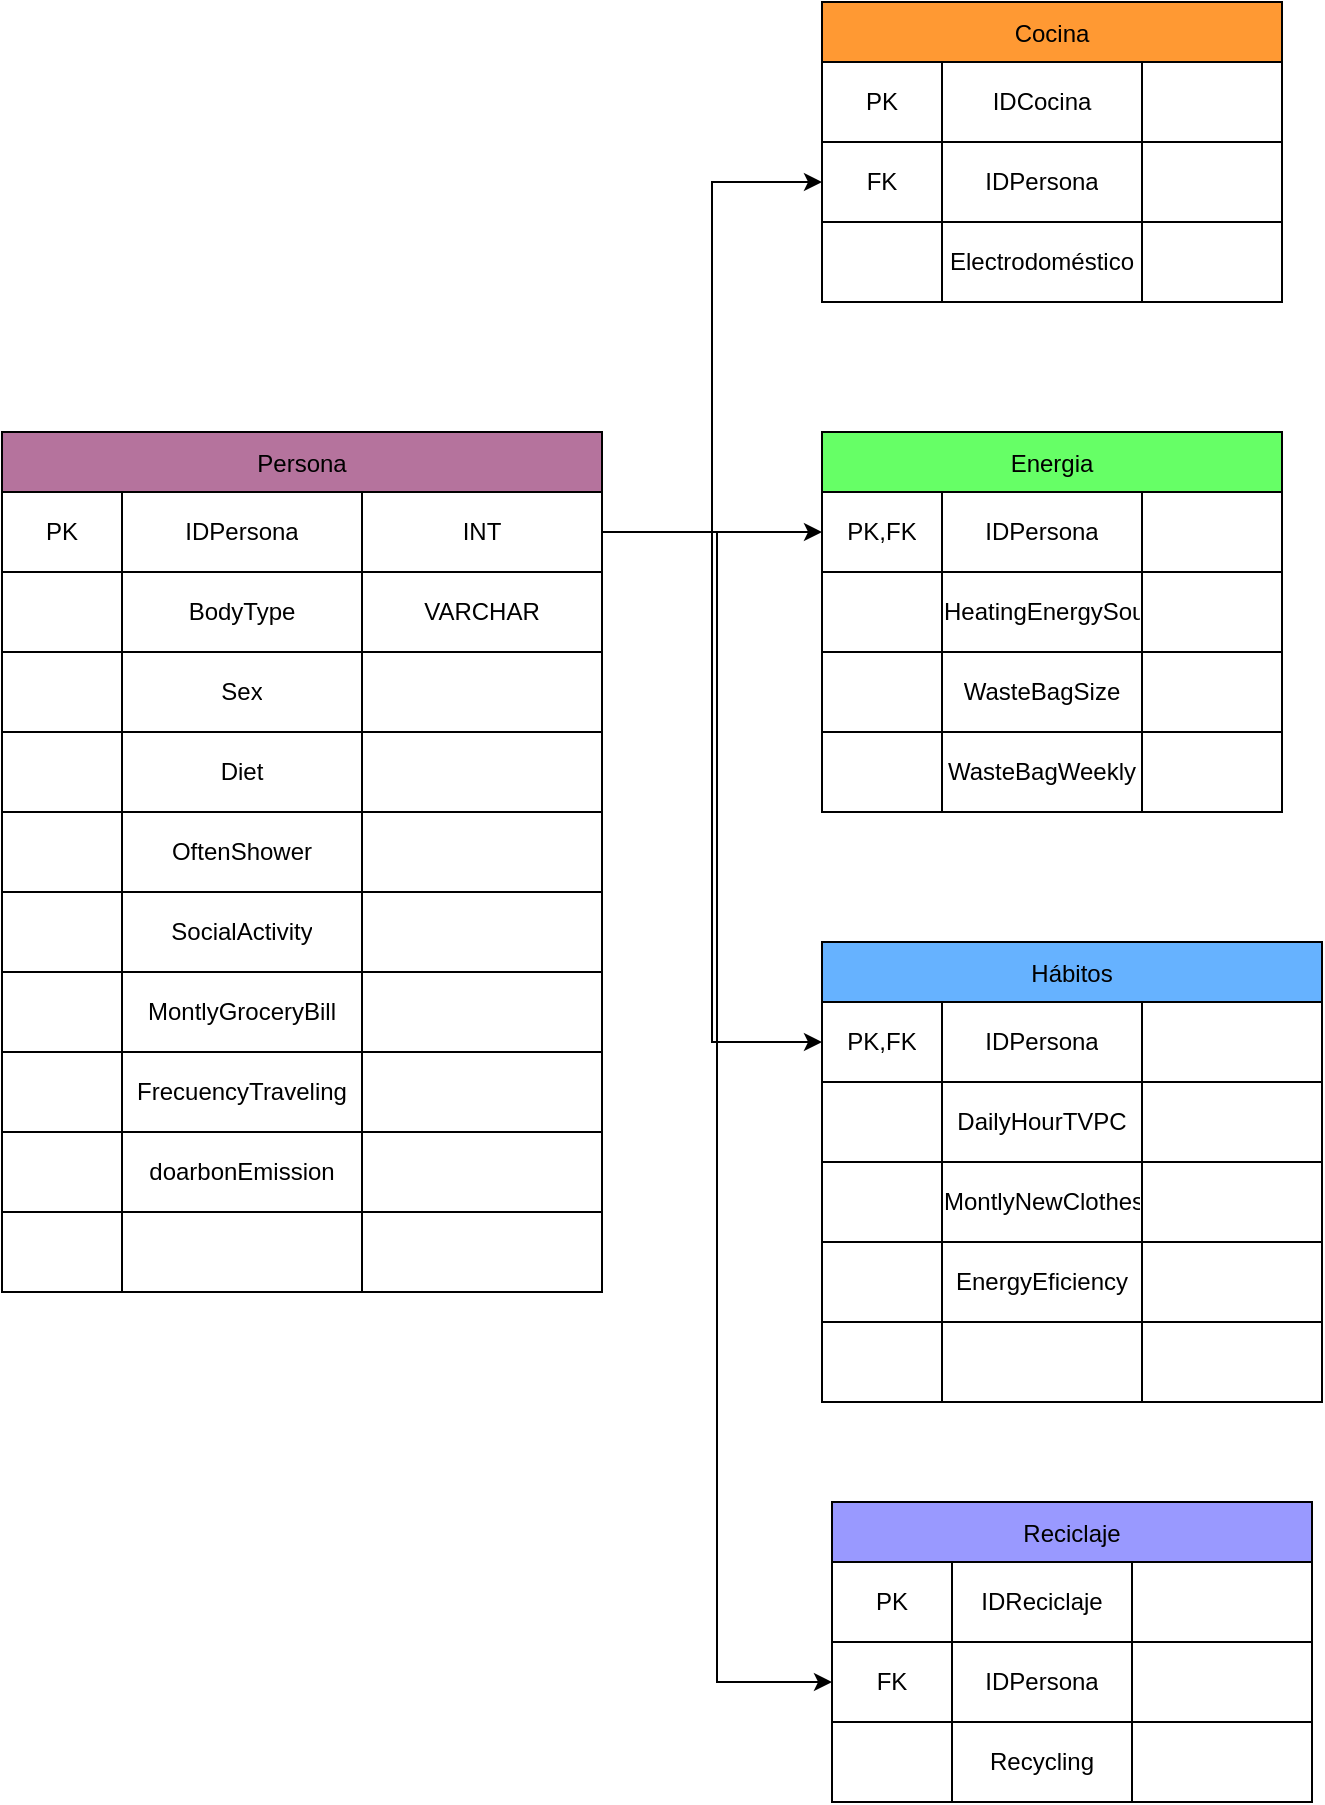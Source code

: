 <mxfile version="24.8.4">
  <diagram name="Page-1" id="e56a1550-8fbb-45ad-956c-1786394a9013">
    <mxGraphModel dx="1050" dy="557" grid="1" gridSize="10" guides="1" tooltips="1" connect="1" arrows="1" fold="1" page="1" pageScale="1" pageWidth="1100" pageHeight="850" background="none" math="0" shadow="0">
      <root>
        <mxCell id="0" />
        <mxCell id="1" parent="0" />
        <mxCell id="qAAjHdVntC_g-5h1axJs-33" value="Persona" style="shape=table;startSize=30;container=1;collapsible=0;childLayout=tableLayout;fillColor=#B5739D;" parent="1" vertex="1">
          <mxGeometry x="70" y="425" width="300" height="430" as="geometry" />
        </mxCell>
        <mxCell id="qAAjHdVntC_g-5h1axJs-34" value="" style="shape=tableRow;horizontal=0;startSize=0;swimlaneHead=0;swimlaneBody=0;strokeColor=inherit;top=0;left=0;bottom=0;right=0;collapsible=0;dropTarget=0;fillColor=none;points=[[0,0.5],[1,0.5]];portConstraint=eastwest;" parent="qAAjHdVntC_g-5h1axJs-33" vertex="1">
          <mxGeometry y="30" width="300" height="40" as="geometry" />
        </mxCell>
        <mxCell id="qAAjHdVntC_g-5h1axJs-35" value="PK" style="shape=partialRectangle;html=1;whiteSpace=wrap;connectable=0;strokeColor=inherit;overflow=hidden;fillColor=none;top=0;left=0;bottom=0;right=0;pointerEvents=1;" parent="qAAjHdVntC_g-5h1axJs-34" vertex="1">
          <mxGeometry width="60" height="40" as="geometry">
            <mxRectangle width="60" height="40" as="alternateBounds" />
          </mxGeometry>
        </mxCell>
        <mxCell id="qAAjHdVntC_g-5h1axJs-36" value="&lt;font style=&quot;vertical-align: inherit;&quot;&gt;&lt;font style=&quot;vertical-align: inherit;&quot;&gt;IDPersona&lt;/font&gt;&lt;/font&gt;" style="shape=partialRectangle;html=1;whiteSpace=wrap;connectable=0;strokeColor=inherit;overflow=hidden;fillColor=none;top=0;left=0;bottom=0;right=0;pointerEvents=1;" parent="qAAjHdVntC_g-5h1axJs-34" vertex="1">
          <mxGeometry x="60" width="120" height="40" as="geometry">
            <mxRectangle width="120" height="40" as="alternateBounds" />
          </mxGeometry>
        </mxCell>
        <mxCell id="qAAjHdVntC_g-5h1axJs-37" value="&lt;font style=&quot;vertical-align: inherit;&quot;&gt;&lt;font style=&quot;vertical-align: inherit;&quot;&gt;INT&lt;/font&gt;&lt;/font&gt;" style="shape=partialRectangle;html=1;whiteSpace=wrap;connectable=0;strokeColor=inherit;overflow=hidden;fillColor=none;top=0;left=0;bottom=0;right=0;pointerEvents=1;" parent="qAAjHdVntC_g-5h1axJs-34" vertex="1">
          <mxGeometry x="180" width="120" height="40" as="geometry">
            <mxRectangle width="120" height="40" as="alternateBounds" />
          </mxGeometry>
        </mxCell>
        <mxCell id="qAAjHdVntC_g-5h1axJs-38" value="" style="shape=tableRow;horizontal=0;startSize=0;swimlaneHead=0;swimlaneBody=0;strokeColor=inherit;top=0;left=0;bottom=0;right=0;collapsible=0;dropTarget=0;fillColor=none;points=[[0,0.5],[1,0.5]];portConstraint=eastwest;" parent="qAAjHdVntC_g-5h1axJs-33" vertex="1">
          <mxGeometry y="70" width="300" height="40" as="geometry" />
        </mxCell>
        <mxCell id="qAAjHdVntC_g-5h1axJs-39" value="" style="shape=partialRectangle;html=1;whiteSpace=wrap;connectable=0;strokeColor=inherit;overflow=hidden;fillColor=none;top=0;left=0;bottom=0;right=0;pointerEvents=1;" parent="qAAjHdVntC_g-5h1axJs-38" vertex="1">
          <mxGeometry width="60" height="40" as="geometry">
            <mxRectangle width="60" height="40" as="alternateBounds" />
          </mxGeometry>
        </mxCell>
        <mxCell id="qAAjHdVntC_g-5h1axJs-40" value="&lt;font style=&quot;vertical-align: inherit;&quot;&gt;&lt;font style=&quot;vertical-align: inherit;&quot;&gt;BodyType&lt;/font&gt;&lt;/font&gt;" style="shape=partialRectangle;html=1;whiteSpace=wrap;connectable=0;strokeColor=inherit;overflow=hidden;fillColor=none;top=0;left=0;bottom=0;right=0;pointerEvents=1;" parent="qAAjHdVntC_g-5h1axJs-38" vertex="1">
          <mxGeometry x="60" width="120" height="40" as="geometry">
            <mxRectangle width="120" height="40" as="alternateBounds" />
          </mxGeometry>
        </mxCell>
        <mxCell id="qAAjHdVntC_g-5h1axJs-41" value="&lt;font style=&quot;vertical-align: inherit;&quot;&gt;&lt;font style=&quot;vertical-align: inherit;&quot;&gt;VARCHAR&lt;/font&gt;&lt;/font&gt;" style="shape=partialRectangle;html=1;whiteSpace=wrap;connectable=0;strokeColor=inherit;overflow=hidden;fillColor=none;top=0;left=0;bottom=0;right=0;pointerEvents=1;" parent="qAAjHdVntC_g-5h1axJs-38" vertex="1">
          <mxGeometry x="180" width="120" height="40" as="geometry">
            <mxRectangle width="120" height="40" as="alternateBounds" />
          </mxGeometry>
        </mxCell>
        <mxCell id="qAAjHdVntC_g-5h1axJs-42" value="" style="shape=tableRow;horizontal=0;startSize=0;swimlaneHead=0;swimlaneBody=0;strokeColor=inherit;top=0;left=0;bottom=0;right=0;collapsible=0;dropTarget=0;fillColor=none;points=[[0,0.5],[1,0.5]];portConstraint=eastwest;" parent="qAAjHdVntC_g-5h1axJs-33" vertex="1">
          <mxGeometry y="110" width="300" height="40" as="geometry" />
        </mxCell>
        <mxCell id="qAAjHdVntC_g-5h1axJs-43" value="" style="shape=partialRectangle;html=1;whiteSpace=wrap;connectable=0;strokeColor=inherit;overflow=hidden;fillColor=none;top=0;left=0;bottom=0;right=0;pointerEvents=1;" parent="qAAjHdVntC_g-5h1axJs-42" vertex="1">
          <mxGeometry width="60" height="40" as="geometry">
            <mxRectangle width="60" height="40" as="alternateBounds" />
          </mxGeometry>
        </mxCell>
        <mxCell id="qAAjHdVntC_g-5h1axJs-44" value="&lt;font style=&quot;vertical-align: inherit;&quot;&gt;&lt;font style=&quot;vertical-align: inherit;&quot;&gt;Sex&lt;/font&gt;&lt;/font&gt;" style="shape=partialRectangle;html=1;whiteSpace=wrap;connectable=0;strokeColor=inherit;overflow=hidden;fillColor=none;top=0;left=0;bottom=0;right=0;pointerEvents=1;" parent="qAAjHdVntC_g-5h1axJs-42" vertex="1">
          <mxGeometry x="60" width="120" height="40" as="geometry">
            <mxRectangle width="120" height="40" as="alternateBounds" />
          </mxGeometry>
        </mxCell>
        <mxCell id="qAAjHdVntC_g-5h1axJs-45" value="" style="shape=partialRectangle;html=1;whiteSpace=wrap;connectable=0;strokeColor=inherit;overflow=hidden;fillColor=none;top=0;left=0;bottom=0;right=0;pointerEvents=1;" parent="qAAjHdVntC_g-5h1axJs-42" vertex="1">
          <mxGeometry x="180" width="120" height="40" as="geometry">
            <mxRectangle width="120" height="40" as="alternateBounds" />
          </mxGeometry>
        </mxCell>
        <mxCell id="qAAjHdVntC_g-5h1axJs-46" value="" style="shape=tableRow;horizontal=0;startSize=0;swimlaneHead=0;swimlaneBody=0;strokeColor=inherit;top=0;left=0;bottom=0;right=0;collapsible=0;dropTarget=0;fillColor=none;points=[[0,0.5],[1,0.5]];portConstraint=eastwest;" parent="qAAjHdVntC_g-5h1axJs-33" vertex="1">
          <mxGeometry y="150" width="300" height="40" as="geometry" />
        </mxCell>
        <mxCell id="qAAjHdVntC_g-5h1axJs-47" value="" style="shape=partialRectangle;html=1;whiteSpace=wrap;connectable=0;strokeColor=inherit;overflow=hidden;fillColor=none;top=0;left=0;bottom=0;right=0;pointerEvents=1;" parent="qAAjHdVntC_g-5h1axJs-46" vertex="1">
          <mxGeometry width="60" height="40" as="geometry">
            <mxRectangle width="60" height="40" as="alternateBounds" />
          </mxGeometry>
        </mxCell>
        <mxCell id="qAAjHdVntC_g-5h1axJs-48" value="&lt;font style=&quot;vertical-align: inherit;&quot;&gt;&lt;font style=&quot;vertical-align: inherit;&quot;&gt;Diet&lt;/font&gt;&lt;/font&gt;" style="shape=partialRectangle;html=1;whiteSpace=wrap;connectable=0;strokeColor=inherit;overflow=hidden;fillColor=none;top=0;left=0;bottom=0;right=0;pointerEvents=1;" parent="qAAjHdVntC_g-5h1axJs-46" vertex="1">
          <mxGeometry x="60" width="120" height="40" as="geometry">
            <mxRectangle width="120" height="40" as="alternateBounds" />
          </mxGeometry>
        </mxCell>
        <mxCell id="qAAjHdVntC_g-5h1axJs-49" value="" style="shape=partialRectangle;html=1;whiteSpace=wrap;connectable=0;strokeColor=inherit;overflow=hidden;fillColor=none;top=0;left=0;bottom=0;right=0;pointerEvents=1;" parent="qAAjHdVntC_g-5h1axJs-46" vertex="1">
          <mxGeometry x="180" width="120" height="40" as="geometry">
            <mxRectangle width="120" height="40" as="alternateBounds" />
          </mxGeometry>
        </mxCell>
        <mxCell id="qAAjHdVntC_g-5h1axJs-50" value="" style="shape=tableRow;horizontal=0;startSize=0;swimlaneHead=0;swimlaneBody=0;strokeColor=inherit;top=0;left=0;bottom=0;right=0;collapsible=0;dropTarget=0;fillColor=none;points=[[0,0.5],[1,0.5]];portConstraint=eastwest;" parent="qAAjHdVntC_g-5h1axJs-33" vertex="1">
          <mxGeometry y="190" width="300" height="40" as="geometry" />
        </mxCell>
        <mxCell id="qAAjHdVntC_g-5h1axJs-51" value="" style="shape=partialRectangle;html=1;whiteSpace=wrap;connectable=0;strokeColor=inherit;overflow=hidden;fillColor=none;top=0;left=0;bottom=0;right=0;pointerEvents=1;" parent="qAAjHdVntC_g-5h1axJs-50" vertex="1">
          <mxGeometry width="60" height="40" as="geometry">
            <mxRectangle width="60" height="40" as="alternateBounds" />
          </mxGeometry>
        </mxCell>
        <mxCell id="qAAjHdVntC_g-5h1axJs-52" value="&lt;font style=&quot;vertical-align: inherit;&quot;&gt;&lt;font style=&quot;vertical-align: inherit;&quot;&gt;OftenShower&lt;/font&gt;&lt;/font&gt;" style="shape=partialRectangle;html=1;whiteSpace=wrap;connectable=0;strokeColor=inherit;overflow=hidden;fillColor=none;top=0;left=0;bottom=0;right=0;pointerEvents=1;" parent="qAAjHdVntC_g-5h1axJs-50" vertex="1">
          <mxGeometry x="60" width="120" height="40" as="geometry">
            <mxRectangle width="120" height="40" as="alternateBounds" />
          </mxGeometry>
        </mxCell>
        <mxCell id="qAAjHdVntC_g-5h1axJs-53" value="" style="shape=partialRectangle;html=1;whiteSpace=wrap;connectable=0;strokeColor=inherit;overflow=hidden;fillColor=none;top=0;left=0;bottom=0;right=0;pointerEvents=1;" parent="qAAjHdVntC_g-5h1axJs-50" vertex="1">
          <mxGeometry x="180" width="120" height="40" as="geometry">
            <mxRectangle width="120" height="40" as="alternateBounds" />
          </mxGeometry>
        </mxCell>
        <mxCell id="qAAjHdVntC_g-5h1axJs-54" value="" style="shape=tableRow;horizontal=0;startSize=0;swimlaneHead=0;swimlaneBody=0;strokeColor=inherit;top=0;left=0;bottom=0;right=0;collapsible=0;dropTarget=0;fillColor=none;points=[[0,0.5],[1,0.5]];portConstraint=eastwest;" parent="qAAjHdVntC_g-5h1axJs-33" vertex="1">
          <mxGeometry y="230" width="300" height="40" as="geometry" />
        </mxCell>
        <mxCell id="qAAjHdVntC_g-5h1axJs-55" value="" style="shape=partialRectangle;html=1;whiteSpace=wrap;connectable=0;strokeColor=inherit;overflow=hidden;fillColor=none;top=0;left=0;bottom=0;right=0;pointerEvents=1;" parent="qAAjHdVntC_g-5h1axJs-54" vertex="1">
          <mxGeometry width="60" height="40" as="geometry">
            <mxRectangle width="60" height="40" as="alternateBounds" />
          </mxGeometry>
        </mxCell>
        <mxCell id="qAAjHdVntC_g-5h1axJs-56" value="&lt;font style=&quot;vertical-align: inherit;&quot;&gt;&lt;font style=&quot;vertical-align: inherit;&quot;&gt;SocialActivity&lt;/font&gt;&lt;/font&gt;" style="shape=partialRectangle;html=1;whiteSpace=wrap;connectable=0;strokeColor=inherit;overflow=hidden;fillColor=none;top=0;left=0;bottom=0;right=0;pointerEvents=1;" parent="qAAjHdVntC_g-5h1axJs-54" vertex="1">
          <mxGeometry x="60" width="120" height="40" as="geometry">
            <mxRectangle width="120" height="40" as="alternateBounds" />
          </mxGeometry>
        </mxCell>
        <mxCell id="qAAjHdVntC_g-5h1axJs-57" value="" style="shape=partialRectangle;html=1;whiteSpace=wrap;connectable=0;strokeColor=inherit;overflow=hidden;fillColor=none;top=0;left=0;bottom=0;right=0;pointerEvents=1;" parent="qAAjHdVntC_g-5h1axJs-54" vertex="1">
          <mxGeometry x="180" width="120" height="40" as="geometry">
            <mxRectangle width="120" height="40" as="alternateBounds" />
          </mxGeometry>
        </mxCell>
        <mxCell id="qAAjHdVntC_g-5h1axJs-58" value="" style="shape=tableRow;horizontal=0;startSize=0;swimlaneHead=0;swimlaneBody=0;strokeColor=inherit;top=0;left=0;bottom=0;right=0;collapsible=0;dropTarget=0;fillColor=none;points=[[0,0.5],[1,0.5]];portConstraint=eastwest;" parent="qAAjHdVntC_g-5h1axJs-33" vertex="1">
          <mxGeometry y="270" width="300" height="40" as="geometry" />
        </mxCell>
        <mxCell id="qAAjHdVntC_g-5h1axJs-59" value="" style="shape=partialRectangle;html=1;whiteSpace=wrap;connectable=0;strokeColor=inherit;overflow=hidden;fillColor=none;top=0;left=0;bottom=0;right=0;pointerEvents=1;" parent="qAAjHdVntC_g-5h1axJs-58" vertex="1">
          <mxGeometry width="60" height="40" as="geometry">
            <mxRectangle width="60" height="40" as="alternateBounds" />
          </mxGeometry>
        </mxCell>
        <mxCell id="qAAjHdVntC_g-5h1axJs-60" value="&lt;font style=&quot;vertical-align: inherit;&quot;&gt;&lt;font style=&quot;vertical-align: inherit;&quot;&gt;MontlyGroceryBill&lt;/font&gt;&lt;/font&gt;" style="shape=partialRectangle;html=1;whiteSpace=wrap;connectable=0;strokeColor=inherit;overflow=hidden;fillColor=none;top=0;left=0;bottom=0;right=0;pointerEvents=1;" parent="qAAjHdVntC_g-5h1axJs-58" vertex="1">
          <mxGeometry x="60" width="120" height="40" as="geometry">
            <mxRectangle width="120" height="40" as="alternateBounds" />
          </mxGeometry>
        </mxCell>
        <mxCell id="qAAjHdVntC_g-5h1axJs-61" value="" style="shape=partialRectangle;html=1;whiteSpace=wrap;connectable=0;strokeColor=inherit;overflow=hidden;fillColor=none;top=0;left=0;bottom=0;right=0;pointerEvents=1;" parent="qAAjHdVntC_g-5h1axJs-58" vertex="1">
          <mxGeometry x="180" width="120" height="40" as="geometry">
            <mxRectangle width="120" height="40" as="alternateBounds" />
          </mxGeometry>
        </mxCell>
        <mxCell id="qAAjHdVntC_g-5h1axJs-62" value="" style="shape=tableRow;horizontal=0;startSize=0;swimlaneHead=0;swimlaneBody=0;strokeColor=inherit;top=0;left=0;bottom=0;right=0;collapsible=0;dropTarget=0;fillColor=none;points=[[0,0.5],[1,0.5]];portConstraint=eastwest;" parent="qAAjHdVntC_g-5h1axJs-33" vertex="1">
          <mxGeometry y="310" width="300" height="40" as="geometry" />
        </mxCell>
        <mxCell id="qAAjHdVntC_g-5h1axJs-63" value="" style="shape=partialRectangle;html=1;whiteSpace=wrap;connectable=0;strokeColor=inherit;overflow=hidden;fillColor=none;top=0;left=0;bottom=0;right=0;pointerEvents=1;" parent="qAAjHdVntC_g-5h1axJs-62" vertex="1">
          <mxGeometry width="60" height="40" as="geometry">
            <mxRectangle width="60" height="40" as="alternateBounds" />
          </mxGeometry>
        </mxCell>
        <mxCell id="qAAjHdVntC_g-5h1axJs-64" value="&lt;font style=&quot;vertical-align: inherit;&quot;&gt;&lt;font style=&quot;vertical-align: inherit;&quot;&gt;FrecuencyTraveling&lt;/font&gt;&lt;/font&gt;" style="shape=partialRectangle;html=1;whiteSpace=wrap;connectable=0;strokeColor=inherit;overflow=hidden;fillColor=none;top=0;left=0;bottom=0;right=0;pointerEvents=1;" parent="qAAjHdVntC_g-5h1axJs-62" vertex="1">
          <mxGeometry x="60" width="120" height="40" as="geometry">
            <mxRectangle width="120" height="40" as="alternateBounds" />
          </mxGeometry>
        </mxCell>
        <mxCell id="qAAjHdVntC_g-5h1axJs-65" value="" style="shape=partialRectangle;html=1;whiteSpace=wrap;connectable=0;strokeColor=inherit;overflow=hidden;fillColor=none;top=0;left=0;bottom=0;right=0;pointerEvents=1;" parent="qAAjHdVntC_g-5h1axJs-62" vertex="1">
          <mxGeometry x="180" width="120" height="40" as="geometry">
            <mxRectangle width="120" height="40" as="alternateBounds" />
          </mxGeometry>
        </mxCell>
        <mxCell id="qAAjHdVntC_g-5h1axJs-66" value="" style="shape=tableRow;horizontal=0;startSize=0;swimlaneHead=0;swimlaneBody=0;strokeColor=inherit;top=0;left=0;bottom=0;right=0;collapsible=0;dropTarget=0;fillColor=none;points=[[0,0.5],[1,0.5]];portConstraint=eastwest;" parent="qAAjHdVntC_g-5h1axJs-33" vertex="1">
          <mxGeometry y="350" width="300" height="40" as="geometry" />
        </mxCell>
        <mxCell id="qAAjHdVntC_g-5h1axJs-67" value="" style="shape=partialRectangle;html=1;whiteSpace=wrap;connectable=0;strokeColor=inherit;overflow=hidden;fillColor=none;top=0;left=0;bottom=0;right=0;pointerEvents=1;" parent="qAAjHdVntC_g-5h1axJs-66" vertex="1">
          <mxGeometry width="60" height="40" as="geometry">
            <mxRectangle width="60" height="40" as="alternateBounds" />
          </mxGeometry>
        </mxCell>
        <mxCell id="qAAjHdVntC_g-5h1axJs-68" value="&lt;font style=&quot;vertical-align: inherit;&quot;&gt;&lt;font style=&quot;vertical-align: inherit;&quot;&gt;doarbonEmission&lt;/font&gt;&lt;/font&gt;" style="shape=partialRectangle;html=1;whiteSpace=wrap;connectable=0;strokeColor=inherit;overflow=hidden;fillColor=none;top=0;left=0;bottom=0;right=0;pointerEvents=1;" parent="qAAjHdVntC_g-5h1axJs-66" vertex="1">
          <mxGeometry x="60" width="120" height="40" as="geometry">
            <mxRectangle width="120" height="40" as="alternateBounds" />
          </mxGeometry>
        </mxCell>
        <mxCell id="qAAjHdVntC_g-5h1axJs-69" value="" style="shape=partialRectangle;html=1;whiteSpace=wrap;connectable=0;strokeColor=inherit;overflow=hidden;fillColor=none;top=0;left=0;bottom=0;right=0;pointerEvents=1;" parent="qAAjHdVntC_g-5h1axJs-66" vertex="1">
          <mxGeometry x="180" width="120" height="40" as="geometry">
            <mxRectangle width="120" height="40" as="alternateBounds" />
          </mxGeometry>
        </mxCell>
        <mxCell id="qAAjHdVntC_g-5h1axJs-70" value="" style="shape=tableRow;horizontal=0;startSize=0;swimlaneHead=0;swimlaneBody=0;strokeColor=inherit;top=0;left=0;bottom=0;right=0;collapsible=0;dropTarget=0;fillColor=none;points=[[0,0.5],[1,0.5]];portConstraint=eastwest;" parent="qAAjHdVntC_g-5h1axJs-33" vertex="1">
          <mxGeometry y="390" width="300" height="40" as="geometry" />
        </mxCell>
        <mxCell id="qAAjHdVntC_g-5h1axJs-71" value="" style="shape=partialRectangle;html=1;whiteSpace=wrap;connectable=0;strokeColor=inherit;overflow=hidden;fillColor=none;top=0;left=0;bottom=0;right=0;pointerEvents=1;" parent="qAAjHdVntC_g-5h1axJs-70" vertex="1">
          <mxGeometry width="60" height="40" as="geometry">
            <mxRectangle width="60" height="40" as="alternateBounds" />
          </mxGeometry>
        </mxCell>
        <mxCell id="qAAjHdVntC_g-5h1axJs-72" value="" style="shape=partialRectangle;html=1;whiteSpace=wrap;connectable=0;strokeColor=inherit;overflow=hidden;fillColor=none;top=0;left=0;bottom=0;right=0;pointerEvents=1;" parent="qAAjHdVntC_g-5h1axJs-70" vertex="1">
          <mxGeometry x="60" width="120" height="40" as="geometry">
            <mxRectangle width="120" height="40" as="alternateBounds" />
          </mxGeometry>
        </mxCell>
        <mxCell id="qAAjHdVntC_g-5h1axJs-73" value="" style="shape=partialRectangle;html=1;whiteSpace=wrap;connectable=0;strokeColor=inherit;overflow=hidden;fillColor=none;top=0;left=0;bottom=0;right=0;pointerEvents=1;" parent="qAAjHdVntC_g-5h1axJs-70" vertex="1">
          <mxGeometry x="180" width="120" height="40" as="geometry">
            <mxRectangle width="120" height="40" as="alternateBounds" />
          </mxGeometry>
        </mxCell>
        <mxCell id="qAAjHdVntC_g-5h1axJs-87" value="Cocina" style="shape=table;startSize=30;container=1;collapsible=0;childLayout=tableLayout;fillColor=#FF9933;" parent="1" vertex="1">
          <mxGeometry x="480" y="210" width="230" height="150" as="geometry" />
        </mxCell>
        <mxCell id="qAAjHdVntC_g-5h1axJs-88" value="" style="shape=tableRow;horizontal=0;startSize=0;swimlaneHead=0;swimlaneBody=0;strokeColor=inherit;top=0;left=0;bottom=0;right=0;collapsible=0;dropTarget=0;fillColor=none;points=[[0,0.5],[1,0.5]];portConstraint=eastwest;" parent="qAAjHdVntC_g-5h1axJs-87" vertex="1">
          <mxGeometry y="30" width="230" height="40" as="geometry" />
        </mxCell>
        <mxCell id="qAAjHdVntC_g-5h1axJs-89" value="PK" style="shape=partialRectangle;html=1;whiteSpace=wrap;connectable=0;strokeColor=inherit;overflow=hidden;fillColor=none;top=0;left=0;bottom=0;right=0;pointerEvents=1;" parent="qAAjHdVntC_g-5h1axJs-88" vertex="1">
          <mxGeometry width="60" height="40" as="geometry">
            <mxRectangle width="60" height="40" as="alternateBounds" />
          </mxGeometry>
        </mxCell>
        <mxCell id="qAAjHdVntC_g-5h1axJs-90" value="&lt;font style=&quot;vertical-align: inherit;&quot;&gt;&lt;font style=&quot;vertical-align: inherit;&quot;&gt;IDCocina&lt;/font&gt;&lt;/font&gt;" style="shape=partialRectangle;html=1;whiteSpace=wrap;connectable=0;strokeColor=inherit;overflow=hidden;fillColor=none;top=0;left=0;bottom=0;right=0;pointerEvents=1;" parent="qAAjHdVntC_g-5h1axJs-88" vertex="1">
          <mxGeometry x="60" width="100" height="40" as="geometry">
            <mxRectangle width="100" height="40" as="alternateBounds" />
          </mxGeometry>
        </mxCell>
        <mxCell id="qAAjHdVntC_g-5h1axJs-91" value="" style="shape=partialRectangle;html=1;whiteSpace=wrap;connectable=0;strokeColor=inherit;overflow=hidden;fillColor=none;top=0;left=0;bottom=0;right=0;pointerEvents=1;" parent="qAAjHdVntC_g-5h1axJs-88" vertex="1">
          <mxGeometry x="160" width="70" height="40" as="geometry">
            <mxRectangle width="70" height="40" as="alternateBounds" />
          </mxGeometry>
        </mxCell>
        <mxCell id="qAAjHdVntC_g-5h1axJs-92" value="" style="shape=tableRow;horizontal=0;startSize=0;swimlaneHead=0;swimlaneBody=0;strokeColor=inherit;top=0;left=0;bottom=0;right=0;collapsible=0;dropTarget=0;fillColor=none;points=[[0,0.5],[1,0.5]];portConstraint=eastwest;" parent="qAAjHdVntC_g-5h1axJs-87" vertex="1">
          <mxGeometry y="70" width="230" height="40" as="geometry" />
        </mxCell>
        <mxCell id="qAAjHdVntC_g-5h1axJs-93" value="FK" style="shape=partialRectangle;html=1;whiteSpace=wrap;connectable=0;strokeColor=inherit;overflow=hidden;fillColor=none;top=0;left=0;bottom=0;right=0;pointerEvents=1;" parent="qAAjHdVntC_g-5h1axJs-92" vertex="1">
          <mxGeometry width="60" height="40" as="geometry">
            <mxRectangle width="60" height="40" as="alternateBounds" />
          </mxGeometry>
        </mxCell>
        <mxCell id="qAAjHdVntC_g-5h1axJs-94" value="&lt;font style=&quot;vertical-align: inherit;&quot;&gt;&lt;font style=&quot;vertical-align: inherit;&quot;&gt;IDPersona&lt;/font&gt;&lt;/font&gt;" style="shape=partialRectangle;html=1;whiteSpace=wrap;connectable=0;strokeColor=inherit;overflow=hidden;fillColor=none;top=0;left=0;bottom=0;right=0;pointerEvents=1;" parent="qAAjHdVntC_g-5h1axJs-92" vertex="1">
          <mxGeometry x="60" width="100" height="40" as="geometry">
            <mxRectangle width="100" height="40" as="alternateBounds" />
          </mxGeometry>
        </mxCell>
        <mxCell id="qAAjHdVntC_g-5h1axJs-95" value="" style="shape=partialRectangle;html=1;whiteSpace=wrap;connectable=0;strokeColor=inherit;overflow=hidden;fillColor=none;top=0;left=0;bottom=0;right=0;pointerEvents=1;" parent="qAAjHdVntC_g-5h1axJs-92" vertex="1">
          <mxGeometry x="160" width="70" height="40" as="geometry">
            <mxRectangle width="70" height="40" as="alternateBounds" />
          </mxGeometry>
        </mxCell>
        <mxCell id="qAAjHdVntC_g-5h1axJs-96" value="" style="shape=tableRow;horizontal=0;startSize=0;swimlaneHead=0;swimlaneBody=0;strokeColor=inherit;top=0;left=0;bottom=0;right=0;collapsible=0;dropTarget=0;fillColor=none;points=[[0,0.5],[1,0.5]];portConstraint=eastwest;" parent="qAAjHdVntC_g-5h1axJs-87" vertex="1">
          <mxGeometry y="110" width="230" height="40" as="geometry" />
        </mxCell>
        <mxCell id="qAAjHdVntC_g-5h1axJs-97" value="" style="shape=partialRectangle;html=1;whiteSpace=wrap;connectable=0;strokeColor=inherit;overflow=hidden;fillColor=none;top=0;left=0;bottom=0;right=0;pointerEvents=1;" parent="qAAjHdVntC_g-5h1axJs-96" vertex="1">
          <mxGeometry width="60" height="40" as="geometry">
            <mxRectangle width="60" height="40" as="alternateBounds" />
          </mxGeometry>
        </mxCell>
        <mxCell id="qAAjHdVntC_g-5h1axJs-98" value="&lt;font style=&quot;vertical-align: inherit;&quot;&gt;&lt;font style=&quot;vertical-align: inherit;&quot;&gt;Electrodoméstico&lt;/font&gt;&lt;/font&gt;" style="shape=partialRectangle;html=1;whiteSpace=wrap;connectable=0;strokeColor=inherit;overflow=hidden;fillColor=none;top=0;left=0;bottom=0;right=0;pointerEvents=1;" parent="qAAjHdVntC_g-5h1axJs-96" vertex="1">
          <mxGeometry x="60" width="100" height="40" as="geometry">
            <mxRectangle width="100" height="40" as="alternateBounds" />
          </mxGeometry>
        </mxCell>
        <mxCell id="qAAjHdVntC_g-5h1axJs-99" value="" style="shape=partialRectangle;html=1;whiteSpace=wrap;connectable=0;strokeColor=inherit;overflow=hidden;fillColor=none;top=0;left=0;bottom=0;right=0;pointerEvents=1;" parent="qAAjHdVntC_g-5h1axJs-96" vertex="1">
          <mxGeometry x="160" width="70" height="40" as="geometry">
            <mxRectangle width="70" height="40" as="alternateBounds" />
          </mxGeometry>
        </mxCell>
        <mxCell id="qAAjHdVntC_g-5h1axJs-117" value="Energia" style="shape=table;startSize=30;container=1;collapsible=0;childLayout=tableLayout;fillColor=#66FF66;" parent="1" vertex="1">
          <mxGeometry x="480" y="425" width="230" height="190" as="geometry" />
        </mxCell>
        <mxCell id="qAAjHdVntC_g-5h1axJs-118" value="" style="shape=tableRow;horizontal=0;startSize=0;swimlaneHead=0;swimlaneBody=0;strokeColor=inherit;top=0;left=0;bottom=0;right=0;collapsible=0;dropTarget=0;fillColor=none;points=[[0,0.5],[1,0.5]];portConstraint=eastwest;" parent="qAAjHdVntC_g-5h1axJs-117" vertex="1">
          <mxGeometry y="30" width="230" height="40" as="geometry" />
        </mxCell>
        <mxCell id="qAAjHdVntC_g-5h1axJs-119" value="PK,FK" style="shape=partialRectangle;html=1;whiteSpace=wrap;connectable=0;strokeColor=inherit;overflow=hidden;fillColor=none;top=0;left=0;bottom=0;right=0;pointerEvents=1;" parent="qAAjHdVntC_g-5h1axJs-118" vertex="1">
          <mxGeometry width="60" height="40" as="geometry">
            <mxRectangle width="60" height="40" as="alternateBounds" />
          </mxGeometry>
        </mxCell>
        <mxCell id="qAAjHdVntC_g-5h1axJs-120" value="IDPersona" style="shape=partialRectangle;html=1;whiteSpace=wrap;connectable=0;strokeColor=inherit;overflow=hidden;fillColor=none;top=0;left=0;bottom=0;right=0;pointerEvents=1;" parent="qAAjHdVntC_g-5h1axJs-118" vertex="1">
          <mxGeometry x="60" width="100" height="40" as="geometry">
            <mxRectangle width="100" height="40" as="alternateBounds" />
          </mxGeometry>
        </mxCell>
        <mxCell id="qAAjHdVntC_g-5h1axJs-121" value="" style="shape=partialRectangle;html=1;whiteSpace=wrap;connectable=0;strokeColor=inherit;overflow=hidden;fillColor=none;top=0;left=0;bottom=0;right=0;pointerEvents=1;" parent="qAAjHdVntC_g-5h1axJs-118" vertex="1">
          <mxGeometry x="160" width="70" height="40" as="geometry">
            <mxRectangle width="70" height="40" as="alternateBounds" />
          </mxGeometry>
        </mxCell>
        <mxCell id="qAAjHdVntC_g-5h1axJs-122" value="" style="shape=tableRow;horizontal=0;startSize=0;swimlaneHead=0;swimlaneBody=0;strokeColor=inherit;top=0;left=0;bottom=0;right=0;collapsible=0;dropTarget=0;fillColor=none;points=[[0,0.5],[1,0.5]];portConstraint=eastwest;" parent="qAAjHdVntC_g-5h1axJs-117" vertex="1">
          <mxGeometry y="70" width="230" height="40" as="geometry" />
        </mxCell>
        <mxCell id="qAAjHdVntC_g-5h1axJs-123" value="" style="shape=partialRectangle;html=1;whiteSpace=wrap;connectable=0;strokeColor=inherit;overflow=hidden;fillColor=none;top=0;left=0;bottom=0;right=0;pointerEvents=1;" parent="qAAjHdVntC_g-5h1axJs-122" vertex="1">
          <mxGeometry width="60" height="40" as="geometry">
            <mxRectangle width="60" height="40" as="alternateBounds" />
          </mxGeometry>
        </mxCell>
        <mxCell id="qAAjHdVntC_g-5h1axJs-124" value="HeatingEnergySource" style="shape=partialRectangle;html=1;whiteSpace=wrap;connectable=0;strokeColor=inherit;overflow=hidden;fillColor=none;top=0;left=0;bottom=0;right=0;pointerEvents=1;" parent="qAAjHdVntC_g-5h1axJs-122" vertex="1">
          <mxGeometry x="60" width="100" height="40" as="geometry">
            <mxRectangle width="100" height="40" as="alternateBounds" />
          </mxGeometry>
        </mxCell>
        <mxCell id="qAAjHdVntC_g-5h1axJs-125" value="" style="shape=partialRectangle;html=1;whiteSpace=wrap;connectable=0;strokeColor=inherit;overflow=hidden;fillColor=none;top=0;left=0;bottom=0;right=0;pointerEvents=1;" parent="qAAjHdVntC_g-5h1axJs-122" vertex="1">
          <mxGeometry x="160" width="70" height="40" as="geometry">
            <mxRectangle width="70" height="40" as="alternateBounds" />
          </mxGeometry>
        </mxCell>
        <mxCell id="qAAjHdVntC_g-5h1axJs-126" value="" style="shape=tableRow;horizontal=0;startSize=0;swimlaneHead=0;swimlaneBody=0;strokeColor=inherit;top=0;left=0;bottom=0;right=0;collapsible=0;dropTarget=0;fillColor=none;points=[[0,0.5],[1,0.5]];portConstraint=eastwest;" parent="qAAjHdVntC_g-5h1axJs-117" vertex="1">
          <mxGeometry y="110" width="230" height="40" as="geometry" />
        </mxCell>
        <mxCell id="qAAjHdVntC_g-5h1axJs-127" value="" style="shape=partialRectangle;html=1;whiteSpace=wrap;connectable=0;strokeColor=inherit;overflow=hidden;fillColor=none;top=0;left=0;bottom=0;right=0;pointerEvents=1;" parent="qAAjHdVntC_g-5h1axJs-126" vertex="1">
          <mxGeometry width="60" height="40" as="geometry">
            <mxRectangle width="60" height="40" as="alternateBounds" />
          </mxGeometry>
        </mxCell>
        <mxCell id="qAAjHdVntC_g-5h1axJs-128" value="WasteBagSize" style="shape=partialRectangle;html=1;whiteSpace=wrap;connectable=0;strokeColor=inherit;overflow=hidden;fillColor=none;top=0;left=0;bottom=0;right=0;pointerEvents=1;" parent="qAAjHdVntC_g-5h1axJs-126" vertex="1">
          <mxGeometry x="60" width="100" height="40" as="geometry">
            <mxRectangle width="100" height="40" as="alternateBounds" />
          </mxGeometry>
        </mxCell>
        <mxCell id="qAAjHdVntC_g-5h1axJs-129" value="" style="shape=partialRectangle;html=1;whiteSpace=wrap;connectable=0;strokeColor=inherit;overflow=hidden;fillColor=none;top=0;left=0;bottom=0;right=0;pointerEvents=1;" parent="qAAjHdVntC_g-5h1axJs-126" vertex="1">
          <mxGeometry x="160" width="70" height="40" as="geometry">
            <mxRectangle width="70" height="40" as="alternateBounds" />
          </mxGeometry>
        </mxCell>
        <mxCell id="qAAjHdVntC_g-5h1axJs-130" value="" style="shape=tableRow;horizontal=0;startSize=0;swimlaneHead=0;swimlaneBody=0;strokeColor=inherit;top=0;left=0;bottom=0;right=0;collapsible=0;dropTarget=0;fillColor=none;points=[[0,0.5],[1,0.5]];portConstraint=eastwest;" parent="qAAjHdVntC_g-5h1axJs-117" vertex="1">
          <mxGeometry y="150" width="230" height="40" as="geometry" />
        </mxCell>
        <mxCell id="qAAjHdVntC_g-5h1axJs-131" value="" style="shape=partialRectangle;html=1;whiteSpace=wrap;connectable=0;strokeColor=inherit;overflow=hidden;fillColor=none;top=0;left=0;bottom=0;right=0;pointerEvents=1;" parent="qAAjHdVntC_g-5h1axJs-130" vertex="1">
          <mxGeometry width="60" height="40" as="geometry">
            <mxRectangle width="60" height="40" as="alternateBounds" />
          </mxGeometry>
        </mxCell>
        <mxCell id="qAAjHdVntC_g-5h1axJs-132" value="WasteBagWeekly" style="shape=partialRectangle;html=1;whiteSpace=wrap;connectable=0;strokeColor=inherit;overflow=hidden;fillColor=none;top=0;left=0;bottom=0;right=0;pointerEvents=1;" parent="qAAjHdVntC_g-5h1axJs-130" vertex="1">
          <mxGeometry x="60" width="100" height="40" as="geometry">
            <mxRectangle width="100" height="40" as="alternateBounds" />
          </mxGeometry>
        </mxCell>
        <mxCell id="qAAjHdVntC_g-5h1axJs-133" value="" style="shape=partialRectangle;html=1;whiteSpace=wrap;connectable=0;strokeColor=inherit;overflow=hidden;fillColor=none;top=0;left=0;bottom=0;right=0;pointerEvents=1;" parent="qAAjHdVntC_g-5h1axJs-130" vertex="1">
          <mxGeometry x="160" width="70" height="40" as="geometry">
            <mxRectangle width="70" height="40" as="alternateBounds" />
          </mxGeometry>
        </mxCell>
        <mxCell id="qAAjHdVntC_g-5h1axJs-134" value="Hábitos" style="shape=table;startSize=30;container=1;collapsible=0;childLayout=tableLayout;fillColor=#66B2FF;" parent="1" vertex="1">
          <mxGeometry x="480" y="680" width="250" height="230" as="geometry" />
        </mxCell>
        <mxCell id="qAAjHdVntC_g-5h1axJs-135" value="" style="shape=tableRow;horizontal=0;startSize=0;swimlaneHead=0;swimlaneBody=0;strokeColor=inherit;top=0;left=0;bottom=0;right=0;collapsible=0;dropTarget=0;fillColor=none;points=[[0,0.5],[1,0.5]];portConstraint=eastwest;" parent="qAAjHdVntC_g-5h1axJs-134" vertex="1">
          <mxGeometry y="30" width="250" height="40" as="geometry" />
        </mxCell>
        <mxCell id="qAAjHdVntC_g-5h1axJs-136" value="PK,FK" style="shape=partialRectangle;html=1;whiteSpace=wrap;connectable=0;strokeColor=inherit;overflow=hidden;fillColor=none;top=0;left=0;bottom=0;right=0;pointerEvents=1;" parent="qAAjHdVntC_g-5h1axJs-135" vertex="1">
          <mxGeometry width="60" height="40" as="geometry">
            <mxRectangle width="60" height="40" as="alternateBounds" />
          </mxGeometry>
        </mxCell>
        <mxCell id="qAAjHdVntC_g-5h1axJs-137" value="IDPersona" style="shape=partialRectangle;html=1;whiteSpace=wrap;connectable=0;strokeColor=inherit;overflow=hidden;fillColor=none;top=0;left=0;bottom=0;right=0;pointerEvents=1;" parent="qAAjHdVntC_g-5h1axJs-135" vertex="1">
          <mxGeometry x="60" width="100" height="40" as="geometry">
            <mxRectangle width="100" height="40" as="alternateBounds" />
          </mxGeometry>
        </mxCell>
        <mxCell id="qAAjHdVntC_g-5h1axJs-138" value="" style="shape=partialRectangle;html=1;whiteSpace=wrap;connectable=0;strokeColor=inherit;overflow=hidden;fillColor=none;top=0;left=0;bottom=0;right=0;pointerEvents=1;" parent="qAAjHdVntC_g-5h1axJs-135" vertex="1">
          <mxGeometry x="160" width="90" height="40" as="geometry">
            <mxRectangle width="90" height="40" as="alternateBounds" />
          </mxGeometry>
        </mxCell>
        <mxCell id="qAAjHdVntC_g-5h1axJs-139" value="" style="shape=tableRow;horizontal=0;startSize=0;swimlaneHead=0;swimlaneBody=0;strokeColor=inherit;top=0;left=0;bottom=0;right=0;collapsible=0;dropTarget=0;fillColor=none;points=[[0,0.5],[1,0.5]];portConstraint=eastwest;" parent="qAAjHdVntC_g-5h1axJs-134" vertex="1">
          <mxGeometry y="70" width="250" height="40" as="geometry" />
        </mxCell>
        <mxCell id="qAAjHdVntC_g-5h1axJs-140" value="" style="shape=partialRectangle;html=1;whiteSpace=wrap;connectable=0;strokeColor=inherit;overflow=hidden;fillColor=none;top=0;left=0;bottom=0;right=0;pointerEvents=1;" parent="qAAjHdVntC_g-5h1axJs-139" vertex="1">
          <mxGeometry width="60" height="40" as="geometry">
            <mxRectangle width="60" height="40" as="alternateBounds" />
          </mxGeometry>
        </mxCell>
        <mxCell id="qAAjHdVntC_g-5h1axJs-141" value="DailyHourTVPC" style="shape=partialRectangle;html=1;whiteSpace=wrap;connectable=0;strokeColor=inherit;overflow=hidden;fillColor=none;top=0;left=0;bottom=0;right=0;pointerEvents=1;" parent="qAAjHdVntC_g-5h1axJs-139" vertex="1">
          <mxGeometry x="60" width="100" height="40" as="geometry">
            <mxRectangle width="100" height="40" as="alternateBounds" />
          </mxGeometry>
        </mxCell>
        <mxCell id="qAAjHdVntC_g-5h1axJs-142" value="" style="shape=partialRectangle;html=1;whiteSpace=wrap;connectable=0;strokeColor=inherit;overflow=hidden;fillColor=none;top=0;left=0;bottom=0;right=0;pointerEvents=1;" parent="qAAjHdVntC_g-5h1axJs-139" vertex="1">
          <mxGeometry x="160" width="90" height="40" as="geometry">
            <mxRectangle width="90" height="40" as="alternateBounds" />
          </mxGeometry>
        </mxCell>
        <mxCell id="qAAjHdVntC_g-5h1axJs-143" value="" style="shape=tableRow;horizontal=0;startSize=0;swimlaneHead=0;swimlaneBody=0;strokeColor=inherit;top=0;left=0;bottom=0;right=0;collapsible=0;dropTarget=0;fillColor=none;points=[[0,0.5],[1,0.5]];portConstraint=eastwest;" parent="qAAjHdVntC_g-5h1axJs-134" vertex="1">
          <mxGeometry y="110" width="250" height="40" as="geometry" />
        </mxCell>
        <mxCell id="qAAjHdVntC_g-5h1axJs-144" value="" style="shape=partialRectangle;html=1;whiteSpace=wrap;connectable=0;strokeColor=inherit;overflow=hidden;fillColor=none;top=0;left=0;bottom=0;right=0;pointerEvents=1;" parent="qAAjHdVntC_g-5h1axJs-143" vertex="1">
          <mxGeometry width="60" height="40" as="geometry">
            <mxRectangle width="60" height="40" as="alternateBounds" />
          </mxGeometry>
        </mxCell>
        <mxCell id="qAAjHdVntC_g-5h1axJs-145" value="MontlyNewClothes" style="shape=partialRectangle;html=1;whiteSpace=wrap;connectable=0;strokeColor=inherit;overflow=hidden;fillColor=none;top=0;left=0;bottom=0;right=0;pointerEvents=1;" parent="qAAjHdVntC_g-5h1axJs-143" vertex="1">
          <mxGeometry x="60" width="100" height="40" as="geometry">
            <mxRectangle width="100" height="40" as="alternateBounds" />
          </mxGeometry>
        </mxCell>
        <mxCell id="qAAjHdVntC_g-5h1axJs-146" value="" style="shape=partialRectangle;html=1;whiteSpace=wrap;connectable=0;strokeColor=inherit;overflow=hidden;fillColor=none;top=0;left=0;bottom=0;right=0;pointerEvents=1;" parent="qAAjHdVntC_g-5h1axJs-143" vertex="1">
          <mxGeometry x="160" width="90" height="40" as="geometry">
            <mxRectangle width="90" height="40" as="alternateBounds" />
          </mxGeometry>
        </mxCell>
        <mxCell id="qAAjHdVntC_g-5h1axJs-147" value="" style="shape=tableRow;horizontal=0;startSize=0;swimlaneHead=0;swimlaneBody=0;strokeColor=inherit;top=0;left=0;bottom=0;right=0;collapsible=0;dropTarget=0;fillColor=none;points=[[0,0.5],[1,0.5]];portConstraint=eastwest;" parent="qAAjHdVntC_g-5h1axJs-134" vertex="1">
          <mxGeometry y="150" width="250" height="40" as="geometry" />
        </mxCell>
        <mxCell id="qAAjHdVntC_g-5h1axJs-148" value="" style="shape=partialRectangle;html=1;whiteSpace=wrap;connectable=0;strokeColor=inherit;overflow=hidden;fillColor=none;top=0;left=0;bottom=0;right=0;pointerEvents=1;" parent="qAAjHdVntC_g-5h1axJs-147" vertex="1">
          <mxGeometry width="60" height="40" as="geometry">
            <mxRectangle width="60" height="40" as="alternateBounds" />
          </mxGeometry>
        </mxCell>
        <mxCell id="qAAjHdVntC_g-5h1axJs-149" value="EnergyEficiency" style="shape=partialRectangle;html=1;whiteSpace=wrap;connectable=0;strokeColor=inherit;overflow=hidden;fillColor=none;top=0;left=0;bottom=0;right=0;pointerEvents=1;" parent="qAAjHdVntC_g-5h1axJs-147" vertex="1">
          <mxGeometry x="60" width="100" height="40" as="geometry">
            <mxRectangle width="100" height="40" as="alternateBounds" />
          </mxGeometry>
        </mxCell>
        <mxCell id="qAAjHdVntC_g-5h1axJs-150" value="" style="shape=partialRectangle;html=1;whiteSpace=wrap;connectable=0;strokeColor=inherit;overflow=hidden;fillColor=none;top=0;left=0;bottom=0;right=0;pointerEvents=1;" parent="qAAjHdVntC_g-5h1axJs-147" vertex="1">
          <mxGeometry x="160" width="90" height="40" as="geometry">
            <mxRectangle width="90" height="40" as="alternateBounds" />
          </mxGeometry>
        </mxCell>
        <mxCell id="qAAjHdVntC_g-5h1axJs-151" value="" style="shape=tableRow;horizontal=0;startSize=0;swimlaneHead=0;swimlaneBody=0;strokeColor=inherit;top=0;left=0;bottom=0;right=0;collapsible=0;dropTarget=0;fillColor=none;points=[[0,0.5],[1,0.5]];portConstraint=eastwest;" parent="qAAjHdVntC_g-5h1axJs-134" vertex="1">
          <mxGeometry y="190" width="250" height="40" as="geometry" />
        </mxCell>
        <mxCell id="qAAjHdVntC_g-5h1axJs-152" value="" style="shape=partialRectangle;html=1;whiteSpace=wrap;connectable=0;strokeColor=inherit;overflow=hidden;fillColor=none;top=0;left=0;bottom=0;right=0;pointerEvents=1;" parent="qAAjHdVntC_g-5h1axJs-151" vertex="1">
          <mxGeometry width="60" height="40" as="geometry">
            <mxRectangle width="60" height="40" as="alternateBounds" />
          </mxGeometry>
        </mxCell>
        <mxCell id="qAAjHdVntC_g-5h1axJs-153" value="" style="shape=partialRectangle;html=1;whiteSpace=wrap;connectable=0;strokeColor=inherit;overflow=hidden;fillColor=none;top=0;left=0;bottom=0;right=0;pointerEvents=1;" parent="qAAjHdVntC_g-5h1axJs-151" vertex="1">
          <mxGeometry x="60" width="100" height="40" as="geometry">
            <mxRectangle width="100" height="40" as="alternateBounds" />
          </mxGeometry>
        </mxCell>
        <mxCell id="qAAjHdVntC_g-5h1axJs-154" value="" style="shape=partialRectangle;html=1;whiteSpace=wrap;connectable=0;strokeColor=inherit;overflow=hidden;fillColor=none;top=0;left=0;bottom=0;right=0;pointerEvents=1;" parent="qAAjHdVntC_g-5h1axJs-151" vertex="1">
          <mxGeometry x="160" width="90" height="40" as="geometry">
            <mxRectangle width="90" height="40" as="alternateBounds" />
          </mxGeometry>
        </mxCell>
        <mxCell id="qAAjHdVntC_g-5h1axJs-164" value="Reciclaje" style="shape=table;startSize=30;container=1;collapsible=0;childLayout=tableLayout;fillColor=#9999FF;" parent="1" vertex="1">
          <mxGeometry x="485" y="960" width="240" height="150" as="geometry" />
        </mxCell>
        <mxCell id="qAAjHdVntC_g-5h1axJs-165" value="" style="shape=tableRow;horizontal=0;startSize=0;swimlaneHead=0;swimlaneBody=0;strokeColor=inherit;top=0;left=0;bottom=0;right=0;collapsible=0;dropTarget=0;fillColor=none;points=[[0,0.5],[1,0.5]];portConstraint=eastwest;" parent="qAAjHdVntC_g-5h1axJs-164" vertex="1">
          <mxGeometry y="30" width="240" height="40" as="geometry" />
        </mxCell>
        <mxCell id="qAAjHdVntC_g-5h1axJs-166" value="PK" style="shape=partialRectangle;html=1;whiteSpace=wrap;connectable=0;strokeColor=inherit;overflow=hidden;fillColor=none;top=0;left=0;bottom=0;right=0;pointerEvents=1;" parent="qAAjHdVntC_g-5h1axJs-165" vertex="1">
          <mxGeometry width="60" height="40" as="geometry">
            <mxRectangle width="60" height="40" as="alternateBounds" />
          </mxGeometry>
        </mxCell>
        <mxCell id="qAAjHdVntC_g-5h1axJs-167" value="IDReciclaje" style="shape=partialRectangle;html=1;whiteSpace=wrap;connectable=0;strokeColor=inherit;overflow=hidden;fillColor=none;top=0;left=0;bottom=0;right=0;pointerEvents=1;" parent="qAAjHdVntC_g-5h1axJs-165" vertex="1">
          <mxGeometry x="60" width="90" height="40" as="geometry">
            <mxRectangle width="90" height="40" as="alternateBounds" />
          </mxGeometry>
        </mxCell>
        <mxCell id="qAAjHdVntC_g-5h1axJs-168" value="" style="shape=partialRectangle;html=1;whiteSpace=wrap;connectable=0;strokeColor=inherit;overflow=hidden;fillColor=none;top=0;left=0;bottom=0;right=0;pointerEvents=1;" parent="qAAjHdVntC_g-5h1axJs-165" vertex="1">
          <mxGeometry x="150" width="90" height="40" as="geometry">
            <mxRectangle width="90" height="40" as="alternateBounds" />
          </mxGeometry>
        </mxCell>
        <mxCell id="qAAjHdVntC_g-5h1axJs-169" value="" style="shape=tableRow;horizontal=0;startSize=0;swimlaneHead=0;swimlaneBody=0;strokeColor=inherit;top=0;left=0;bottom=0;right=0;collapsible=0;dropTarget=0;fillColor=none;points=[[0,0.5],[1,0.5]];portConstraint=eastwest;" parent="qAAjHdVntC_g-5h1axJs-164" vertex="1">
          <mxGeometry y="70" width="240" height="40" as="geometry" />
        </mxCell>
        <mxCell id="qAAjHdVntC_g-5h1axJs-170" value="FK" style="shape=partialRectangle;html=1;whiteSpace=wrap;connectable=0;strokeColor=inherit;overflow=hidden;fillColor=none;top=0;left=0;bottom=0;right=0;pointerEvents=1;" parent="qAAjHdVntC_g-5h1axJs-169" vertex="1">
          <mxGeometry width="60" height="40" as="geometry">
            <mxRectangle width="60" height="40" as="alternateBounds" />
          </mxGeometry>
        </mxCell>
        <mxCell id="qAAjHdVntC_g-5h1axJs-171" value="IDPersona" style="shape=partialRectangle;html=1;whiteSpace=wrap;connectable=0;strokeColor=inherit;overflow=hidden;fillColor=none;top=0;left=0;bottom=0;right=0;pointerEvents=1;" parent="qAAjHdVntC_g-5h1axJs-169" vertex="1">
          <mxGeometry x="60" width="90" height="40" as="geometry">
            <mxRectangle width="90" height="40" as="alternateBounds" />
          </mxGeometry>
        </mxCell>
        <mxCell id="qAAjHdVntC_g-5h1axJs-172" value="" style="shape=partialRectangle;html=1;whiteSpace=wrap;connectable=0;strokeColor=inherit;overflow=hidden;fillColor=none;top=0;left=0;bottom=0;right=0;pointerEvents=1;" parent="qAAjHdVntC_g-5h1axJs-169" vertex="1">
          <mxGeometry x="150" width="90" height="40" as="geometry">
            <mxRectangle width="90" height="40" as="alternateBounds" />
          </mxGeometry>
        </mxCell>
        <mxCell id="qAAjHdVntC_g-5h1axJs-173" value="" style="shape=tableRow;horizontal=0;startSize=0;swimlaneHead=0;swimlaneBody=0;strokeColor=inherit;top=0;left=0;bottom=0;right=0;collapsible=0;dropTarget=0;fillColor=none;points=[[0,0.5],[1,0.5]];portConstraint=eastwest;" parent="qAAjHdVntC_g-5h1axJs-164" vertex="1">
          <mxGeometry y="110" width="240" height="40" as="geometry" />
        </mxCell>
        <mxCell id="qAAjHdVntC_g-5h1axJs-174" value="" style="shape=partialRectangle;html=1;whiteSpace=wrap;connectable=0;strokeColor=inherit;overflow=hidden;fillColor=none;top=0;left=0;bottom=0;right=0;pointerEvents=1;" parent="qAAjHdVntC_g-5h1axJs-173" vertex="1">
          <mxGeometry width="60" height="40" as="geometry">
            <mxRectangle width="60" height="40" as="alternateBounds" />
          </mxGeometry>
        </mxCell>
        <mxCell id="qAAjHdVntC_g-5h1axJs-175" value="Recycling" style="shape=partialRectangle;html=1;whiteSpace=wrap;connectable=0;strokeColor=inherit;overflow=hidden;fillColor=none;top=0;left=0;bottom=0;right=0;pointerEvents=1;" parent="qAAjHdVntC_g-5h1axJs-173" vertex="1">
          <mxGeometry x="60" width="90" height="40" as="geometry">
            <mxRectangle width="90" height="40" as="alternateBounds" />
          </mxGeometry>
        </mxCell>
        <mxCell id="qAAjHdVntC_g-5h1axJs-176" value="" style="shape=partialRectangle;html=1;whiteSpace=wrap;connectable=0;strokeColor=inherit;overflow=hidden;fillColor=none;top=0;left=0;bottom=0;right=0;pointerEvents=1;" parent="qAAjHdVntC_g-5h1axJs-173" vertex="1">
          <mxGeometry x="150" width="90" height="40" as="geometry">
            <mxRectangle width="90" height="40" as="alternateBounds" />
          </mxGeometry>
        </mxCell>
        <mxCell id="qAAjHdVntC_g-5h1axJs-177" style="edgeStyle=orthogonalEdgeStyle;rounded=0;orthogonalLoop=1;jettySize=auto;html=1;exitX=1;exitY=0.5;exitDx=0;exitDy=0;entryX=0;entryY=0.5;entryDx=0;entryDy=0;" parent="1" source="qAAjHdVntC_g-5h1axJs-34" target="qAAjHdVntC_g-5h1axJs-92" edge="1">
          <mxGeometry relative="1" as="geometry" />
        </mxCell>
        <mxCell id="qAAjHdVntC_g-5h1axJs-178" style="edgeStyle=orthogonalEdgeStyle;rounded=0;orthogonalLoop=1;jettySize=auto;html=1;exitX=1;exitY=0.5;exitDx=0;exitDy=0;entryX=0;entryY=0.5;entryDx=0;entryDy=0;" parent="1" source="qAAjHdVntC_g-5h1axJs-34" target="qAAjHdVntC_g-5h1axJs-118" edge="1">
          <mxGeometry relative="1" as="geometry" />
        </mxCell>
        <mxCell id="qAAjHdVntC_g-5h1axJs-179" style="edgeStyle=orthogonalEdgeStyle;rounded=0;orthogonalLoop=1;jettySize=auto;html=1;exitX=1;exitY=0.5;exitDx=0;exitDy=0;entryX=0;entryY=0.5;entryDx=0;entryDy=0;" parent="1" source="qAAjHdVntC_g-5h1axJs-34" target="qAAjHdVntC_g-5h1axJs-169" edge="1">
          <mxGeometry relative="1" as="geometry" />
        </mxCell>
        <mxCell id="qAAjHdVntC_g-5h1axJs-181" style="edgeStyle=orthogonalEdgeStyle;rounded=0;orthogonalLoop=1;jettySize=auto;html=1;exitX=1;exitY=0.5;exitDx=0;exitDy=0;" parent="1" source="qAAjHdVntC_g-5h1axJs-34" target="qAAjHdVntC_g-5h1axJs-135" edge="1">
          <mxGeometry relative="1" as="geometry" />
        </mxCell>
      </root>
    </mxGraphModel>
  </diagram>
</mxfile>
